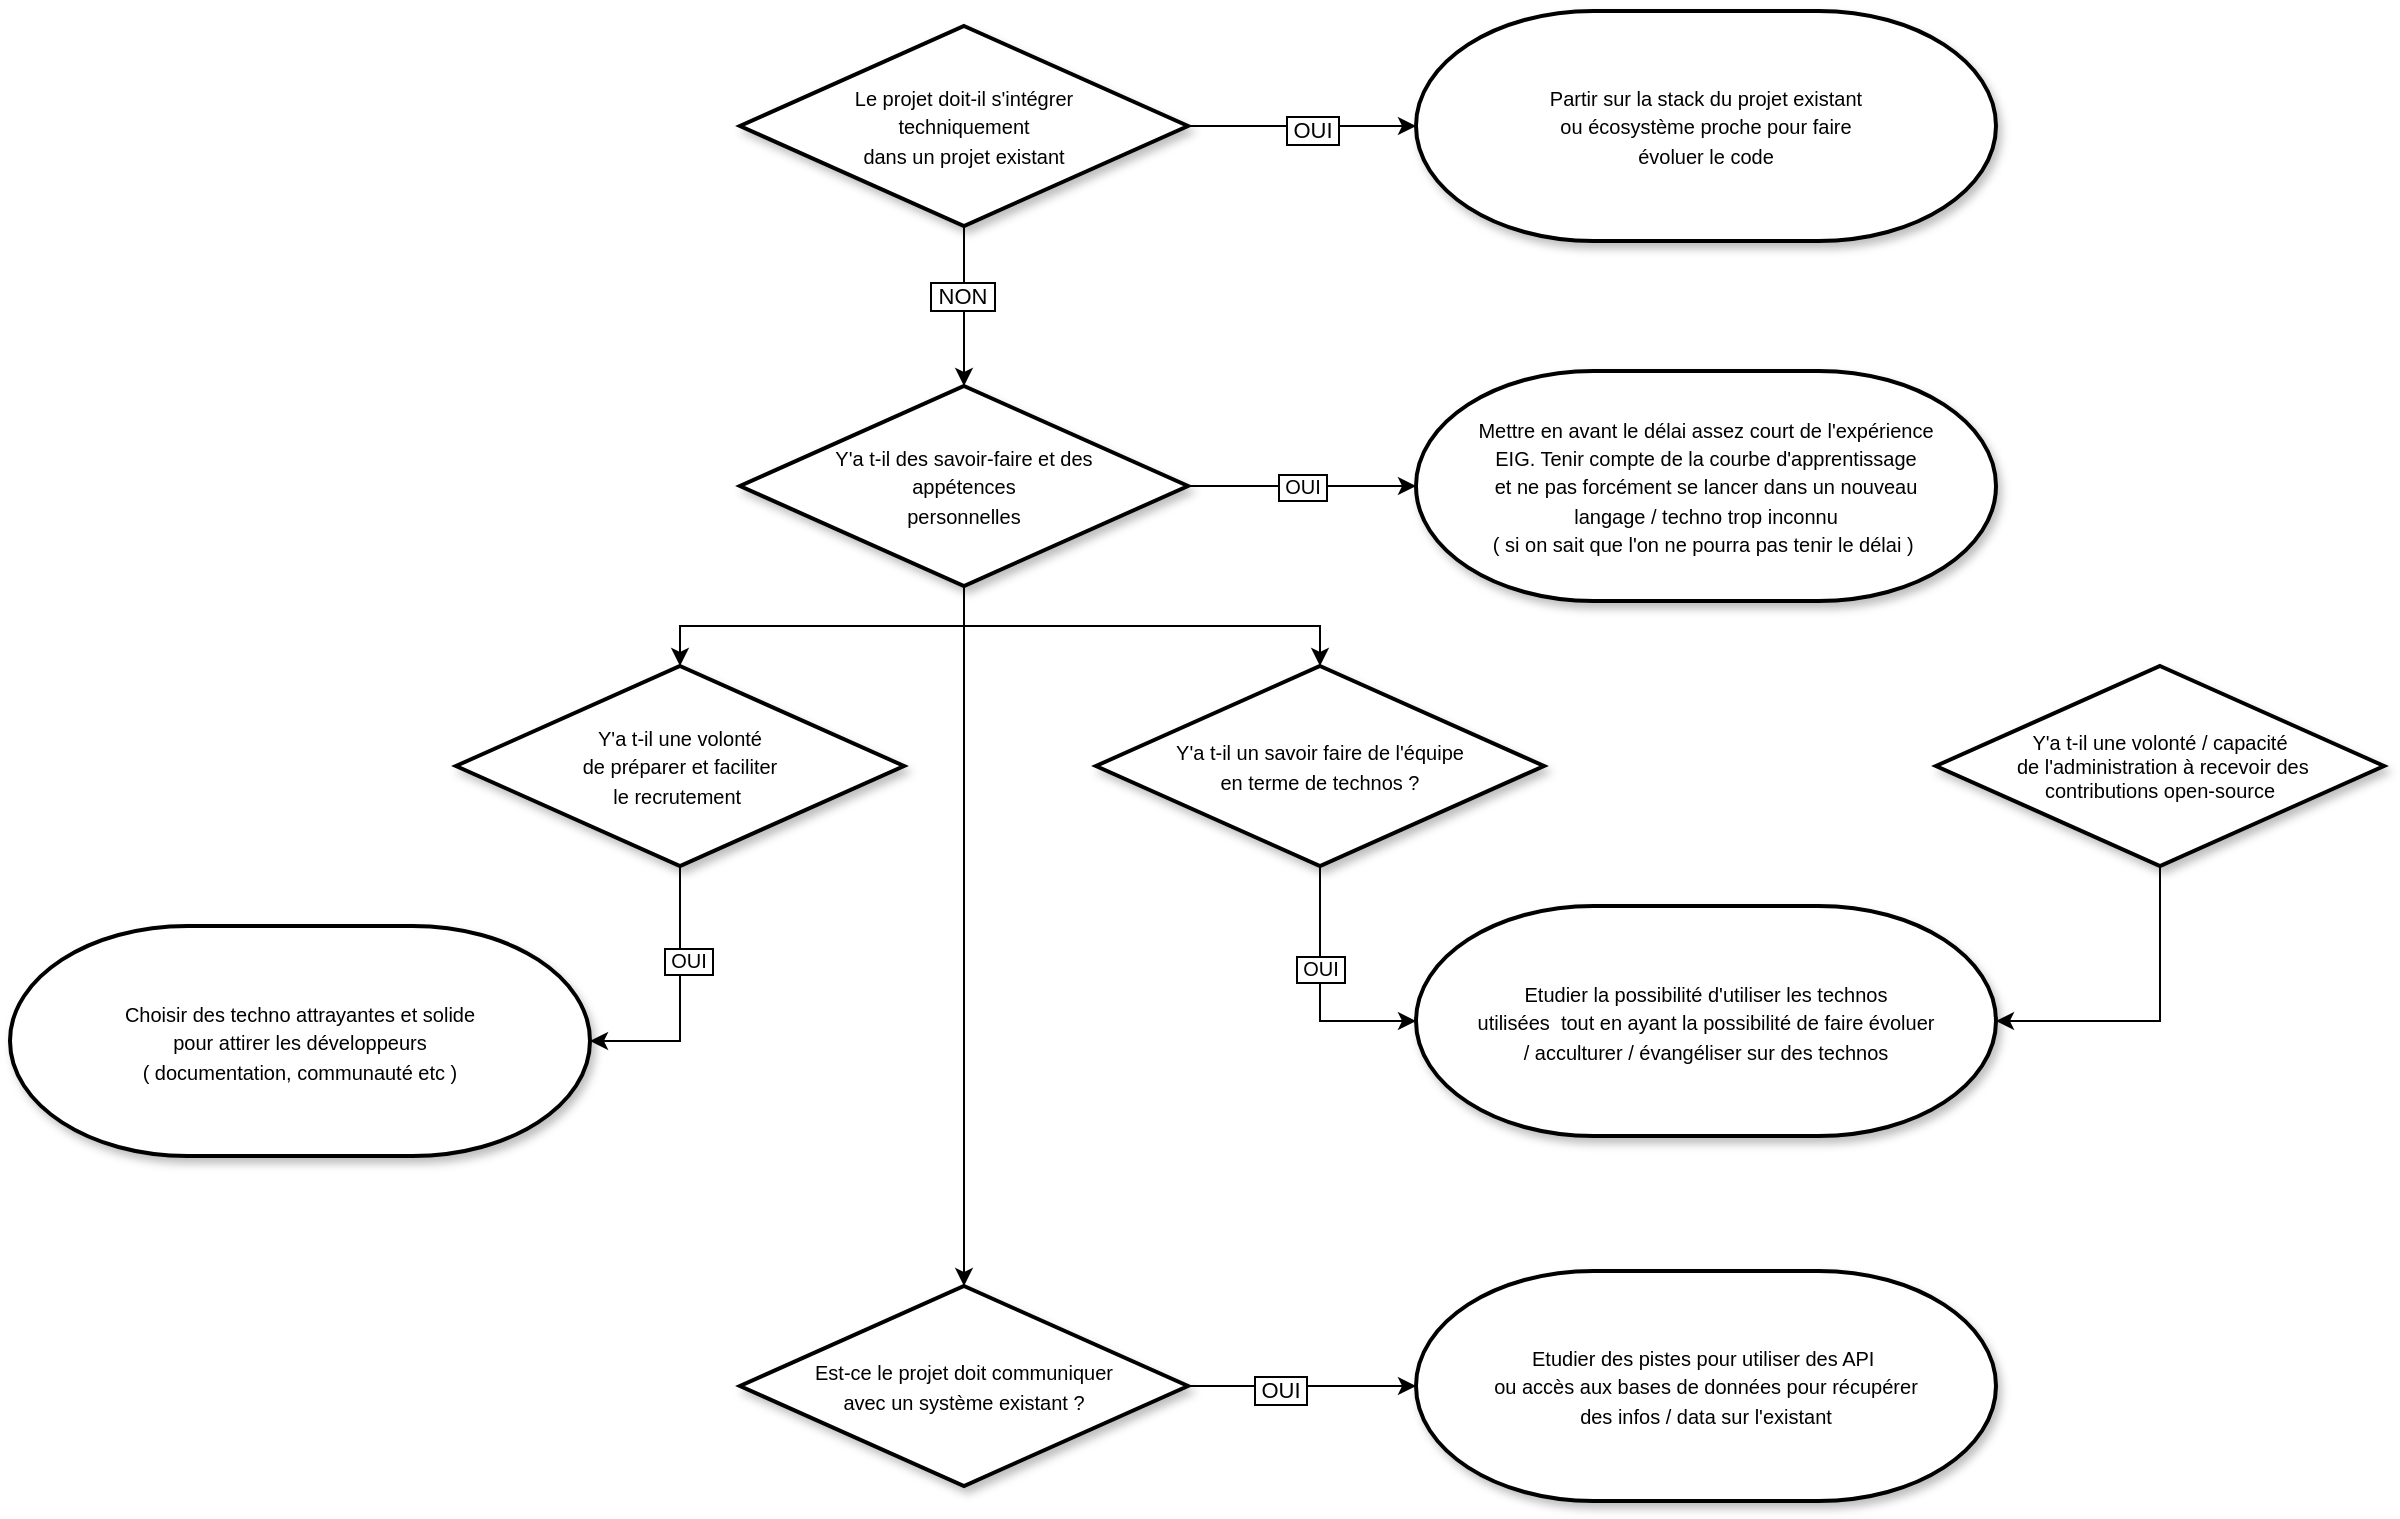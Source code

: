 <mxfile version="13.7.5" type="google"><diagram id="S2Z9I3x2790fmjbxrMCS" name="Page-1"><mxGraphModel dx="2404" dy="902" grid="1" gridSize="10" guides="1" tooltips="1" connect="1" arrows="1" fold="1" page="1" pageScale="1" pageWidth="827" pageHeight="1169" math="0" shadow="0"><root><mxCell id="0"/><mxCell id="1" parent="0"/><mxCell id="w15nEiVbfc1yVSJB1mde-3" style="edgeStyle=orthogonalEdgeStyle;rounded=0;orthogonalLoop=1;jettySize=auto;html=1;exitX=1;exitY=0.5;exitDx=0;exitDy=0;exitPerimeter=0;entryX=0;entryY=0.5;entryDx=0;entryDy=0;entryPerimeter=0;" edge="1" parent="1" source="w15nEiVbfc1yVSJB1mde-1" target="w15nEiVbfc1yVSJB1mde-2"><mxGeometry relative="1" as="geometry"/></mxCell><mxCell id="w15nEiVbfc1yVSJB1mde-4" value="&amp;nbsp;OUI&amp;nbsp;" style="edgeLabel;html=1;align=center;verticalAlign=middle;resizable=0;points=[];labelBorderColor=#000000;" vertex="1" connectable="0" parent="w15nEiVbfc1yVSJB1mde-3"><mxGeometry x="0.091" y="-2" relative="1" as="geometry"><mxPoint as="offset"/></mxGeometry></mxCell><mxCell id="w15nEiVbfc1yVSJB1mde-7" style="edgeStyle=orthogonalEdgeStyle;rounded=0;orthogonalLoop=1;jettySize=auto;html=1;" edge="1" parent="1" source="w15nEiVbfc1yVSJB1mde-1" target="w15nEiVbfc1yVSJB1mde-22"><mxGeometry relative="1" as="geometry"><Array as="points"><mxPoint x="414" y="180"/><mxPoint x="414" y="180"/></Array></mxGeometry></mxCell><mxCell id="w15nEiVbfc1yVSJB1mde-8" value="&amp;nbsp;NON&amp;nbsp;" style="edgeLabel;html=1;align=center;verticalAlign=middle;resizable=0;points=[];labelBorderColor=#000000;" vertex="1" connectable="0" parent="w15nEiVbfc1yVSJB1mde-7"><mxGeometry x="-0.12" y="-1" relative="1" as="geometry"><mxPoint as="offset"/></mxGeometry></mxCell><mxCell id="w15nEiVbfc1yVSJB1mde-1" value="&lt;font style=&quot;font-size: 10px&quot;&gt;Le projet doit-il s'intégrer&lt;br&gt;techniquement&lt;br&gt;dans un projet existant&lt;/font&gt;" style="strokeWidth=2;html=1;shape=mxgraph.flowchart.decision;whiteSpace=wrap;shadow=1;" vertex="1" parent="1"><mxGeometry x="302" y="20" width="224" height="100" as="geometry"/></mxCell><mxCell id="w15nEiVbfc1yVSJB1mde-2" value="&lt;font style=&quot;font-size: 10px&quot;&gt;Partir sur la stack du projet existant&lt;br&gt;ou écosystème proche pour faire&lt;br&gt;évoluer le code&lt;/font&gt;" style="strokeWidth=2;html=1;shape=mxgraph.flowchart.terminator;whiteSpace=wrap;shadow=1;" vertex="1" parent="1"><mxGeometry x="640" y="12.5" width="290" height="115" as="geometry"/></mxCell><mxCell id="w15nEiVbfc1yVSJB1mde-10" style="edgeStyle=orthogonalEdgeStyle;rounded=0;orthogonalLoop=1;jettySize=auto;html=1;exitX=1;exitY=0.5;exitDx=0;exitDy=0;exitPerimeter=0;entryX=0;entryY=0.5;entryDx=0;entryDy=0;entryPerimeter=0;" edge="1" parent="1" source="w15nEiVbfc1yVSJB1mde-6" target="w15nEiVbfc1yVSJB1mde-9"><mxGeometry relative="1" as="geometry"/></mxCell><mxCell id="w15nEiVbfc1yVSJB1mde-11" value="&amp;nbsp;OUI&amp;nbsp;" style="edgeLabel;html=1;align=center;verticalAlign=middle;resizable=0;points=[];labelBorderColor=#000000;" vertex="1" connectable="0" parent="w15nEiVbfc1yVSJB1mde-10"><mxGeometry x="-0.192" y="-2" relative="1" as="geometry"><mxPoint as="offset"/></mxGeometry></mxCell><mxCell id="w15nEiVbfc1yVSJB1mde-6" value="&lt;font style=&quot;font-size: 10px&quot;&gt;Est-ce le projet doit communiquer&lt;br&gt;avec un système existant ?&lt;/font&gt;" style="strokeWidth=2;html=1;shape=mxgraph.flowchart.decision;whiteSpace=wrap;shadow=1;" vertex="1" parent="1"><mxGeometry x="302" y="650" width="224" height="100" as="geometry"/></mxCell><mxCell id="w15nEiVbfc1yVSJB1mde-9" value="&lt;span style=&quot;font-size: 10px&quot;&gt;Etudier des pistes pour utiliser des API&amp;nbsp;&lt;br&gt;ou accès aux bases de données pour récupérer&lt;br&gt;des infos / data sur l'existant&lt;br&gt;&lt;/span&gt;" style="strokeWidth=2;html=1;shape=mxgraph.flowchart.terminator;whiteSpace=wrap;shadow=1;" vertex="1" parent="1"><mxGeometry x="640" y="642.5" width="290" height="115" as="geometry"/></mxCell><mxCell id="w15nEiVbfc1yVSJB1mde-15" value="&lt;span style=&quot;font-size: 10px&quot;&gt;Etudier la possibilité d'utiliser les technos&lt;br&gt;utilisées&amp;nbsp; tout en ayant la possibilité de faire évoluer&lt;br&gt;/ acculturer / évangéliser sur des technos&lt;br&gt;&lt;/span&gt;" style="strokeWidth=2;html=1;shape=mxgraph.flowchart.terminator;whiteSpace=wrap;shadow=1;" vertex="1" parent="1"><mxGeometry x="640" y="460" width="290" height="115" as="geometry"/></mxCell><mxCell id="w15nEiVbfc1yVSJB1mde-54" style="edgeStyle=orthogonalEdgeStyle;rounded=0;orthogonalLoop=1;jettySize=auto;html=1;entryX=1;entryY=0.5;entryDx=0;entryDy=0;entryPerimeter=0;fontSize=10;" edge="1" parent="1" source="w15nEiVbfc1yVSJB1mde-18" target="w15nEiVbfc1yVSJB1mde-15"><mxGeometry relative="1" as="geometry"/></mxCell><mxCell id="w15nEiVbfc1yVSJB1mde-18" value="&lt;span&gt;Y'a t-il une volonté / capacité&lt;br&gt;&amp;nbsp;de l'administration à recevoir des&lt;br&gt;contributions&amp;nbsp;open-source&lt;br style=&quot;font-size: 10px&quot;&gt;&lt;/span&gt;" style="strokeWidth=2;html=1;shape=mxgraph.flowchart.decision;whiteSpace=wrap;shadow=1;fontSize=10;" vertex="1" parent="1"><mxGeometry x="900" y="340" width="224" height="100" as="geometry"/></mxCell><mxCell id="w15nEiVbfc1yVSJB1mde-49" style="edgeStyle=orthogonalEdgeStyle;rounded=0;orthogonalLoop=1;jettySize=auto;html=1;exitX=0.5;exitY=1;exitDx=0;exitDy=0;exitPerimeter=0;entryX=1;entryY=0.5;entryDx=0;entryDy=0;entryPerimeter=0;fontSize=10;" edge="1" parent="1" source="w15nEiVbfc1yVSJB1mde-21" target="w15nEiVbfc1yVSJB1mde-28"><mxGeometry relative="1" as="geometry"/></mxCell><mxCell id="w15nEiVbfc1yVSJB1mde-50" value="&amp;nbsp;OUI&amp;nbsp;" style="edgeLabel;html=1;align=center;verticalAlign=middle;resizable=0;points=[];fontSize=10;labelBorderColor=#000000;" vertex="1" connectable="0" parent="w15nEiVbfc1yVSJB1mde-49"><mxGeometry x="-0.291" y="4" relative="1" as="geometry"><mxPoint as="offset"/></mxGeometry></mxCell><mxCell id="w15nEiVbfc1yVSJB1mde-21" value="&lt;span style=&quot;font-size: 10px&quot;&gt;Y'a t-il une volonté&lt;br&gt;de&amp;nbsp;préparer et faciliter&lt;br&gt;le recrutement&amp;nbsp;&lt;br&gt;&lt;/span&gt;" style="strokeWidth=2;html=1;shape=mxgraph.flowchart.decision;whiteSpace=wrap;shadow=1;" vertex="1" parent="1"><mxGeometry x="160" y="340" width="224" height="100" as="geometry"/></mxCell><mxCell id="w15nEiVbfc1yVSJB1mde-33" value="&amp;nbsp;OUI&amp;nbsp;" style="edgeStyle=orthogonalEdgeStyle;rounded=0;orthogonalLoop=1;jettySize=auto;html=1;exitX=1;exitY=0.5;exitDx=0;exitDy=0;exitPerimeter=0;entryX=0;entryY=0.5;entryDx=0;entryDy=0;entryPerimeter=0;fontSize=10;labelBorderColor=#000000;" edge="1" parent="1" source="w15nEiVbfc1yVSJB1mde-22" target="w15nEiVbfc1yVSJB1mde-31"><mxGeometry relative="1" as="geometry"/></mxCell><mxCell id="w15nEiVbfc1yVSJB1mde-34" style="edgeStyle=orthogonalEdgeStyle;rounded=0;orthogonalLoop=1;jettySize=auto;html=1;exitX=0.5;exitY=1;exitDx=0;exitDy=0;exitPerimeter=0;entryX=0.5;entryY=0;entryDx=0;entryDy=0;entryPerimeter=0;fontSize=10;" edge="1" parent="1" source="w15nEiVbfc1yVSJB1mde-22" target="w15nEiVbfc1yVSJB1mde-21"><mxGeometry relative="1" as="geometry"/></mxCell><mxCell id="w15nEiVbfc1yVSJB1mde-35" style="edgeStyle=orthogonalEdgeStyle;rounded=0;orthogonalLoop=1;jettySize=auto;html=1;exitX=0.5;exitY=1;exitDx=0;exitDy=0;exitPerimeter=0;entryX=0.5;entryY=0;entryDx=0;entryDy=0;entryPerimeter=0;fontSize=10;" edge="1" parent="1" source="w15nEiVbfc1yVSJB1mde-22" target="w15nEiVbfc1yVSJB1mde-12"><mxGeometry relative="1" as="geometry"/></mxCell><mxCell id="w15nEiVbfc1yVSJB1mde-44" style="edgeStyle=orthogonalEdgeStyle;rounded=0;orthogonalLoop=1;jettySize=auto;html=1;entryX=0.5;entryY=0;entryDx=0;entryDy=0;entryPerimeter=0;fontSize=10;" edge="1" parent="1" source="w15nEiVbfc1yVSJB1mde-22" target="w15nEiVbfc1yVSJB1mde-6"><mxGeometry relative="1" as="geometry"><Array as="points"><mxPoint x="414" y="560"/><mxPoint x="414" y="560"/></Array></mxGeometry></mxCell><mxCell id="w15nEiVbfc1yVSJB1mde-22" value="&lt;span style=&quot;font-size: 10px&quot;&gt;Y'a t-il des savoir-faire et des&lt;br&gt;appétences&lt;br&gt;personnelles&lt;br&gt;&lt;/span&gt;" style="strokeWidth=2;html=1;shape=mxgraph.flowchart.decision;whiteSpace=wrap;shadow=1;" vertex="1" parent="1"><mxGeometry x="302" y="200" width="224" height="100" as="geometry"/></mxCell><mxCell id="w15nEiVbfc1yVSJB1mde-28" value="&lt;span style=&quot;font-size: 10px&quot;&gt;Choisir des techno attrayantes et solide&lt;br&gt;pour attirer les développeurs&lt;br&gt;( documentation, communauté etc )&lt;br&gt;&lt;/span&gt;" style="strokeWidth=2;html=1;shape=mxgraph.flowchart.terminator;whiteSpace=wrap;shadow=1;" vertex="1" parent="1"><mxGeometry x="-63" y="470" width="290" height="115" as="geometry"/></mxCell><mxCell id="w15nEiVbfc1yVSJB1mde-31" value="&lt;span style=&quot;font-size: 10px&quot;&gt;Mettre en avant le délai assez court de l'expérience&lt;br&gt;EIG. Tenir compte de la courbe d'apprentissage&lt;br&gt;et ne pas forcément se lancer dans un nouveau&lt;br&gt;langage / techno trop inconnu&lt;br&gt;( si on sait que l'on ne pourra pas tenir le délai )&amp;nbsp;&lt;br&gt;&lt;/span&gt;" style="strokeWidth=2;html=1;shape=mxgraph.flowchart.terminator;whiteSpace=wrap;shadow=1;" vertex="1" parent="1"><mxGeometry x="640" y="192.5" width="290" height="115" as="geometry"/></mxCell><mxCell id="w15nEiVbfc1yVSJB1mde-45" style="edgeStyle=orthogonalEdgeStyle;rounded=0;orthogonalLoop=1;jettySize=auto;html=1;exitX=0.5;exitY=1;exitDx=0;exitDy=0;exitPerimeter=0;entryX=0;entryY=0.5;entryDx=0;entryDy=0;entryPerimeter=0;fontSize=10;" edge="1" parent="1" source="w15nEiVbfc1yVSJB1mde-12" target="w15nEiVbfc1yVSJB1mde-15"><mxGeometry relative="1" as="geometry"/></mxCell><mxCell id="w15nEiVbfc1yVSJB1mde-46" value="&amp;nbsp;OUI&amp;nbsp;" style="edgeLabel;html=1;align=center;verticalAlign=middle;resizable=0;points=[];fontSize=10;labelBorderColor=#000000;" vertex="1" connectable="0" parent="w15nEiVbfc1yVSJB1mde-45"><mxGeometry x="-0.38" y="44" relative="1" as="geometry"><mxPoint x="-44" y="11.67" as="offset"/></mxGeometry></mxCell><mxCell id="w15nEiVbfc1yVSJB1mde-12" value="&lt;span style=&quot;font-size: 10px&quot;&gt;Y'a t-il un savoir faire de l'équipe&lt;br&gt;en terme de technos ?&lt;br&gt;&lt;/span&gt;" style="strokeWidth=2;html=1;shape=mxgraph.flowchart.decision;whiteSpace=wrap;shadow=1;" vertex="1" parent="1"><mxGeometry x="480" y="340" width="224" height="100" as="geometry"/></mxCell></root></mxGraphModel></diagram></mxfile>